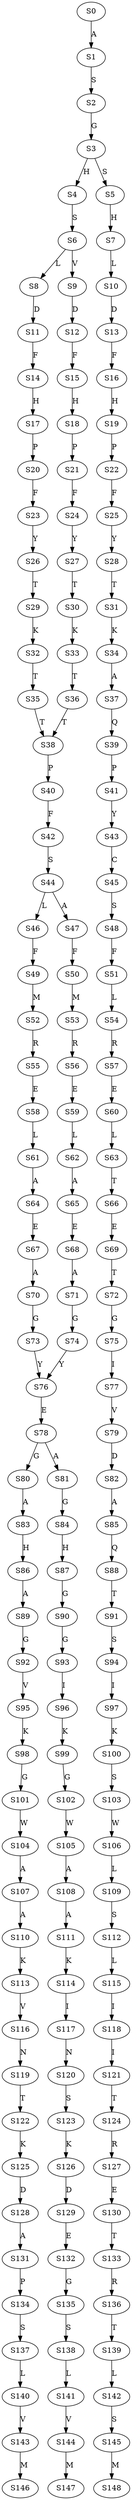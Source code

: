 strict digraph  {
	S0 -> S1 [ label = A ];
	S1 -> S2 [ label = S ];
	S2 -> S3 [ label = G ];
	S3 -> S4 [ label = H ];
	S3 -> S5 [ label = S ];
	S4 -> S6 [ label = S ];
	S5 -> S7 [ label = H ];
	S6 -> S8 [ label = L ];
	S6 -> S9 [ label = V ];
	S7 -> S10 [ label = L ];
	S8 -> S11 [ label = D ];
	S9 -> S12 [ label = D ];
	S10 -> S13 [ label = D ];
	S11 -> S14 [ label = F ];
	S12 -> S15 [ label = F ];
	S13 -> S16 [ label = F ];
	S14 -> S17 [ label = H ];
	S15 -> S18 [ label = H ];
	S16 -> S19 [ label = H ];
	S17 -> S20 [ label = P ];
	S18 -> S21 [ label = P ];
	S19 -> S22 [ label = P ];
	S20 -> S23 [ label = F ];
	S21 -> S24 [ label = F ];
	S22 -> S25 [ label = F ];
	S23 -> S26 [ label = Y ];
	S24 -> S27 [ label = Y ];
	S25 -> S28 [ label = Y ];
	S26 -> S29 [ label = T ];
	S27 -> S30 [ label = T ];
	S28 -> S31 [ label = T ];
	S29 -> S32 [ label = K ];
	S30 -> S33 [ label = K ];
	S31 -> S34 [ label = K ];
	S32 -> S35 [ label = T ];
	S33 -> S36 [ label = T ];
	S34 -> S37 [ label = A ];
	S35 -> S38 [ label = T ];
	S36 -> S38 [ label = T ];
	S37 -> S39 [ label = Q ];
	S38 -> S40 [ label = P ];
	S39 -> S41 [ label = P ];
	S40 -> S42 [ label = F ];
	S41 -> S43 [ label = Y ];
	S42 -> S44 [ label = S ];
	S43 -> S45 [ label = C ];
	S44 -> S46 [ label = L ];
	S44 -> S47 [ label = A ];
	S45 -> S48 [ label = S ];
	S46 -> S49 [ label = F ];
	S47 -> S50 [ label = F ];
	S48 -> S51 [ label = F ];
	S49 -> S52 [ label = M ];
	S50 -> S53 [ label = M ];
	S51 -> S54 [ label = L ];
	S52 -> S55 [ label = R ];
	S53 -> S56 [ label = R ];
	S54 -> S57 [ label = R ];
	S55 -> S58 [ label = E ];
	S56 -> S59 [ label = E ];
	S57 -> S60 [ label = E ];
	S58 -> S61 [ label = L ];
	S59 -> S62 [ label = L ];
	S60 -> S63 [ label = L ];
	S61 -> S64 [ label = A ];
	S62 -> S65 [ label = A ];
	S63 -> S66 [ label = T ];
	S64 -> S67 [ label = E ];
	S65 -> S68 [ label = E ];
	S66 -> S69 [ label = E ];
	S67 -> S70 [ label = A ];
	S68 -> S71 [ label = A ];
	S69 -> S72 [ label = T ];
	S70 -> S73 [ label = G ];
	S71 -> S74 [ label = G ];
	S72 -> S75 [ label = G ];
	S73 -> S76 [ label = Y ];
	S74 -> S76 [ label = Y ];
	S75 -> S77 [ label = I ];
	S76 -> S78 [ label = E ];
	S77 -> S79 [ label = V ];
	S78 -> S80 [ label = G ];
	S78 -> S81 [ label = A ];
	S79 -> S82 [ label = D ];
	S80 -> S83 [ label = A ];
	S81 -> S84 [ label = G ];
	S82 -> S85 [ label = A ];
	S83 -> S86 [ label = H ];
	S84 -> S87 [ label = H ];
	S85 -> S88 [ label = Q ];
	S86 -> S89 [ label = A ];
	S87 -> S90 [ label = G ];
	S88 -> S91 [ label = T ];
	S89 -> S92 [ label = G ];
	S90 -> S93 [ label = G ];
	S91 -> S94 [ label = S ];
	S92 -> S95 [ label = V ];
	S93 -> S96 [ label = I ];
	S94 -> S97 [ label = I ];
	S95 -> S98 [ label = K ];
	S96 -> S99 [ label = K ];
	S97 -> S100 [ label = K ];
	S98 -> S101 [ label = G ];
	S99 -> S102 [ label = G ];
	S100 -> S103 [ label = S ];
	S101 -> S104 [ label = W ];
	S102 -> S105 [ label = W ];
	S103 -> S106 [ label = W ];
	S104 -> S107 [ label = A ];
	S105 -> S108 [ label = A ];
	S106 -> S109 [ label = L ];
	S107 -> S110 [ label = A ];
	S108 -> S111 [ label = A ];
	S109 -> S112 [ label = S ];
	S110 -> S113 [ label = K ];
	S111 -> S114 [ label = K ];
	S112 -> S115 [ label = L ];
	S113 -> S116 [ label = V ];
	S114 -> S117 [ label = I ];
	S115 -> S118 [ label = I ];
	S116 -> S119 [ label = N ];
	S117 -> S120 [ label = N ];
	S118 -> S121 [ label = I ];
	S119 -> S122 [ label = T ];
	S120 -> S123 [ label = S ];
	S121 -> S124 [ label = T ];
	S122 -> S125 [ label = K ];
	S123 -> S126 [ label = K ];
	S124 -> S127 [ label = R ];
	S125 -> S128 [ label = D ];
	S126 -> S129 [ label = D ];
	S127 -> S130 [ label = E ];
	S128 -> S131 [ label = A ];
	S129 -> S132 [ label = E ];
	S130 -> S133 [ label = T ];
	S131 -> S134 [ label = P ];
	S132 -> S135 [ label = G ];
	S133 -> S136 [ label = R ];
	S134 -> S137 [ label = S ];
	S135 -> S138 [ label = S ];
	S136 -> S139 [ label = T ];
	S137 -> S140 [ label = L ];
	S138 -> S141 [ label = L ];
	S139 -> S142 [ label = L ];
	S140 -> S143 [ label = V ];
	S141 -> S144 [ label = V ];
	S142 -> S145 [ label = S ];
	S143 -> S146 [ label = M ];
	S144 -> S147 [ label = M ];
	S145 -> S148 [ label = M ];
}
